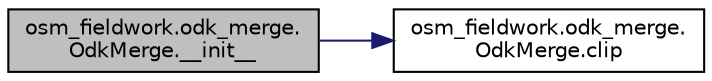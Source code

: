 digraph "osm_fieldwork.odk_merge.OdkMerge.__init__"
{
 // LATEX_PDF_SIZE
  edge [fontname="Helvetica",fontsize="10",labelfontname="Helvetica",labelfontsize="10"];
  node [fontname="Helvetica",fontsize="10",shape=record];
  rankdir="LR";
  Node1 [label="osm_fieldwork.odk_merge.\lOdkMerge.__init__",height=0.2,width=0.4,color="black", fillcolor="grey75", style="filled", fontcolor="black",tooltip=" "];
  Node1 -> Node2 [color="midnightblue",fontsize="10",style="solid",fontname="Helvetica"];
  Node2 [label="osm_fieldwork.odk_merge.\lOdkMerge.clip",height=0.2,width=0.4,color="black", fillcolor="white", style="filled",URL="$classosm__fieldwork_1_1odk__merge_1_1OdkMerge.html#a0393b1975a0355f9707889bc46a48dca",tooltip=" "];
}
